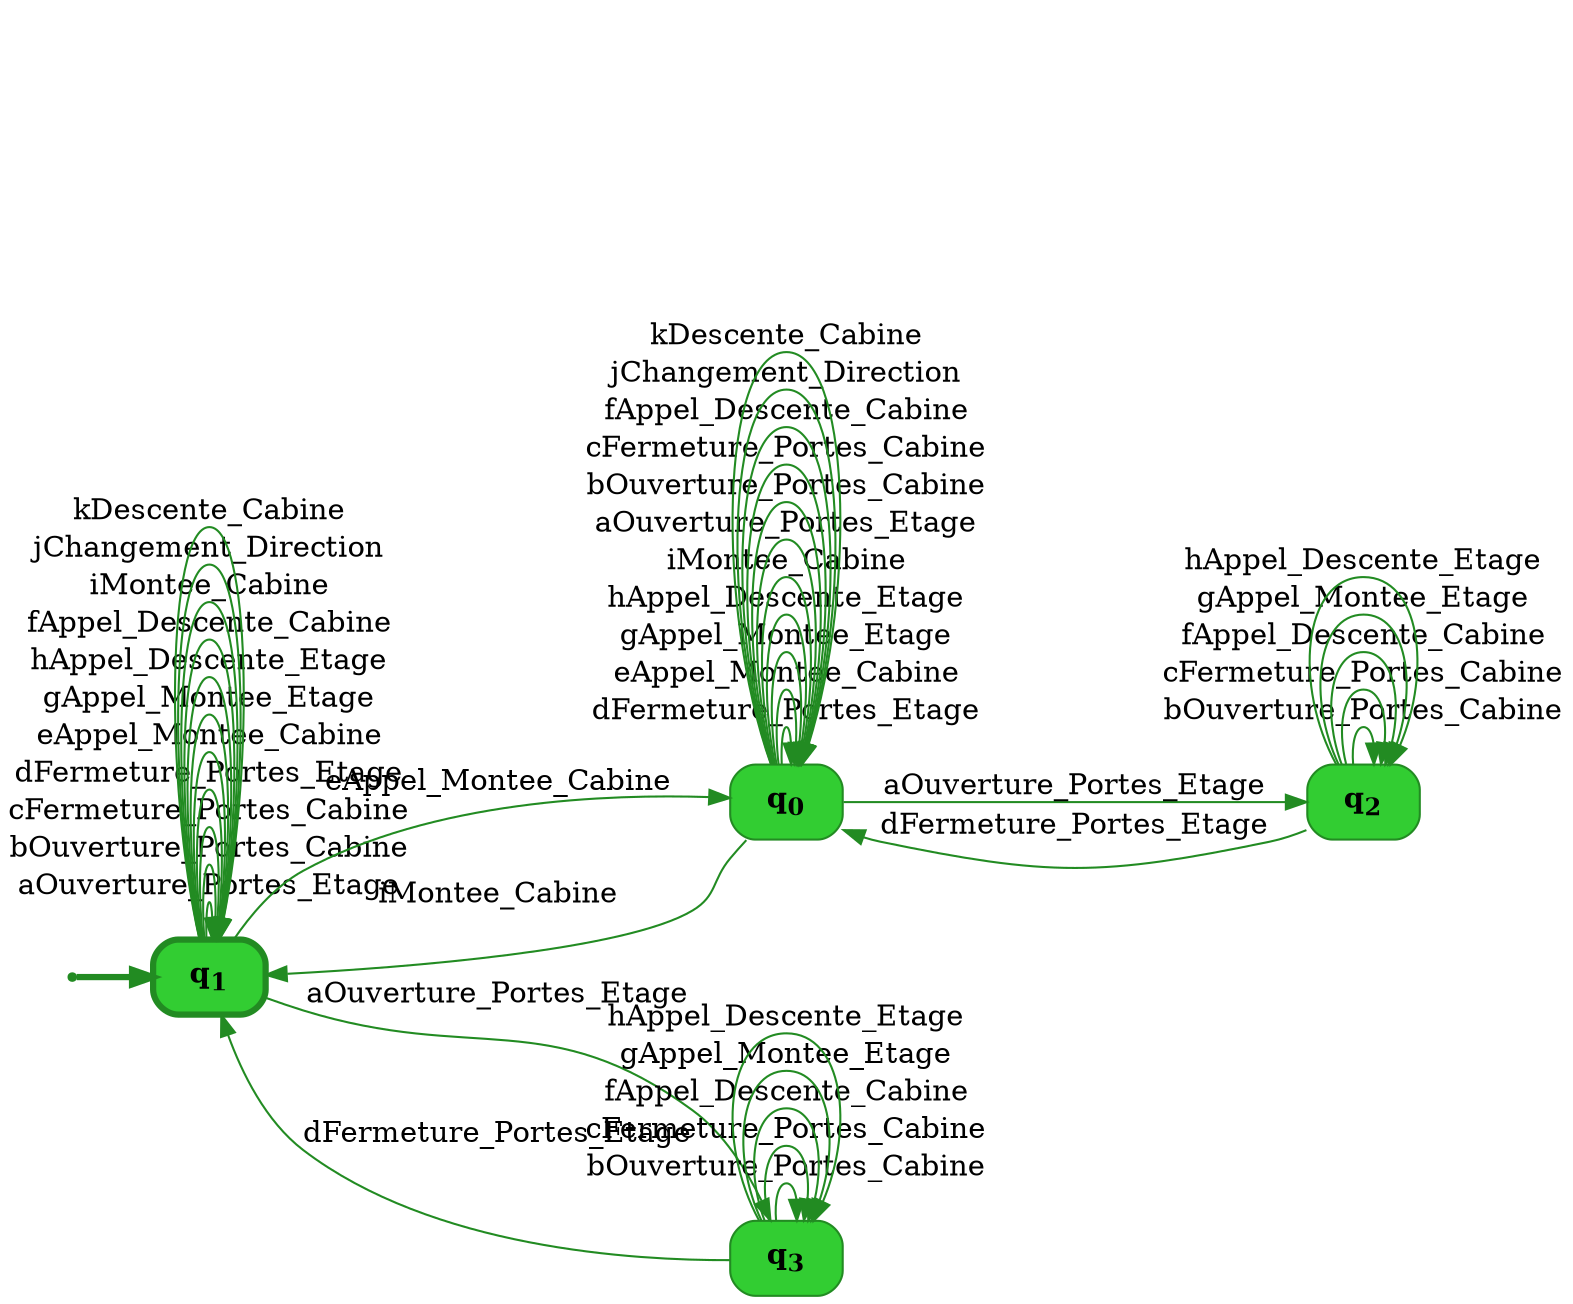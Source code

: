 digraph g {

	rankdir="LR"

	__invisible__[shape="point", color="forestgreen"]
	q1[label=<<b>q<sub>1</sub></b>>, shape="box", style="rounded, filled", fillcolor="limegreen", color="forestgreen", penwidth=3] // Initial
	q0[label=<<b>q<sub>0</sub></b>>, shape="box", style="rounded, filled", fillcolor="limegreen", color="forestgreen"]
	q2[label=<<b>q<sub>2</sub></b>>, shape="box", style="rounded, filled", fillcolor="limegreen", color="forestgreen"]
	q3[label=<<b>q<sub>3</sub></b>>, shape="box", style="rounded, filled", fillcolor="limegreen", color="forestgreen"]

	__invisible__ -> q1[penwidth=3, color="forestgreen"]
	q1 -> q1[label=<aOuverture_Portes_Etage>, color="forestgreen"]
	q1 -> q1[label=<bOuverture_Portes_Cabine>, color="forestgreen"]
	q1 -> q1[label=<cFermeture_Portes_Cabine>, color="forestgreen"]
	q1 -> q1[label=<dFermeture_Portes_Etage>, color="forestgreen"]
	q1 -> q0[label=<eAppel_Montee_Cabine>, color="forestgreen"]
	q0 -> q0[label=<dFermeture_Portes_Etage>, color="forestgreen"]
	q0 -> q0[label=<eAppel_Montee_Cabine>, color="forestgreen"]
	q0 -> q0[label=<gAppel_Montee_Etage>, color="forestgreen"]
	q0 -> q0[label=<hAppel_Descente_Etage>, color="forestgreen"]
	q0 -> q0[label=<iMontee_Cabine>, color="forestgreen"]
	q0 -> q0[label=<aOuverture_Portes_Etage>, color="forestgreen"]
	q0 -> q0[label=<bOuverture_Portes_Cabine>, color="forestgreen"]
	q0 -> q0[label=<cFermeture_Portes_Cabine>, color="forestgreen"]
	q0 -> q0[label=<fAppel_Descente_Cabine>, color="forestgreen"]
	q0 -> q2[label=<aOuverture_Portes_Etage>, color="forestgreen"]
	q2 -> q2[label=<bOuverture_Portes_Cabine>, color="forestgreen"]
	q2 -> q2[label=<cFermeture_Portes_Cabine>, color="forestgreen"]
	q2 -> q0[label=<dFermeture_Portes_Etage>, color="forestgreen"]
	q2 -> q2[label=<fAppel_Descente_Cabine>, color="forestgreen"]
	q2 -> q2[label=<gAppel_Montee_Etage>, color="forestgreen"]
	q2 -> q2[label=<hAppel_Descente_Etage>, color="forestgreen"]
	q0 -> q1[label=<iMontee_Cabine>, color="forestgreen"]
	q0 -> q0[label=<jChangement_Direction>, color="forestgreen"]
	q0 -> q0[label=<kDescente_Cabine>, color="forestgreen"]
	q1 -> q1[label=<eAppel_Montee_Cabine>, color="forestgreen"]
	q1 -> q1[label=<gAppel_Montee_Etage>, color="forestgreen"]
	q1 -> q1[label=<hAppel_Descente_Etage>, color="forestgreen"]
	q1 -> q3[label=<aOuverture_Portes_Etage>, color="forestgreen"]
	q3 -> q3[label=<bOuverture_Portes_Cabine>, color="forestgreen"]
	q3 -> q3[label=<cFermeture_Portes_Cabine>, color="forestgreen"]
	q3 -> q1[label=<dFermeture_Portes_Etage>, color="forestgreen"]
	q3 -> q3[label=<fAppel_Descente_Cabine>, color="forestgreen"]
	q3 -> q3[label=<gAppel_Montee_Etage>, color="forestgreen"]
	q3 -> q3[label=<hAppel_Descente_Etage>, color="forestgreen"]
	q1 -> q1[label=<fAppel_Descente_Cabine>, color="forestgreen"]
	q1 -> q1[label=<iMontee_Cabine>, color="forestgreen"]
	q1 -> q1[label=<jChangement_Direction>, color="forestgreen"]
	q1 -> q1[label=<kDescente_Cabine>, color="forestgreen"]

}
